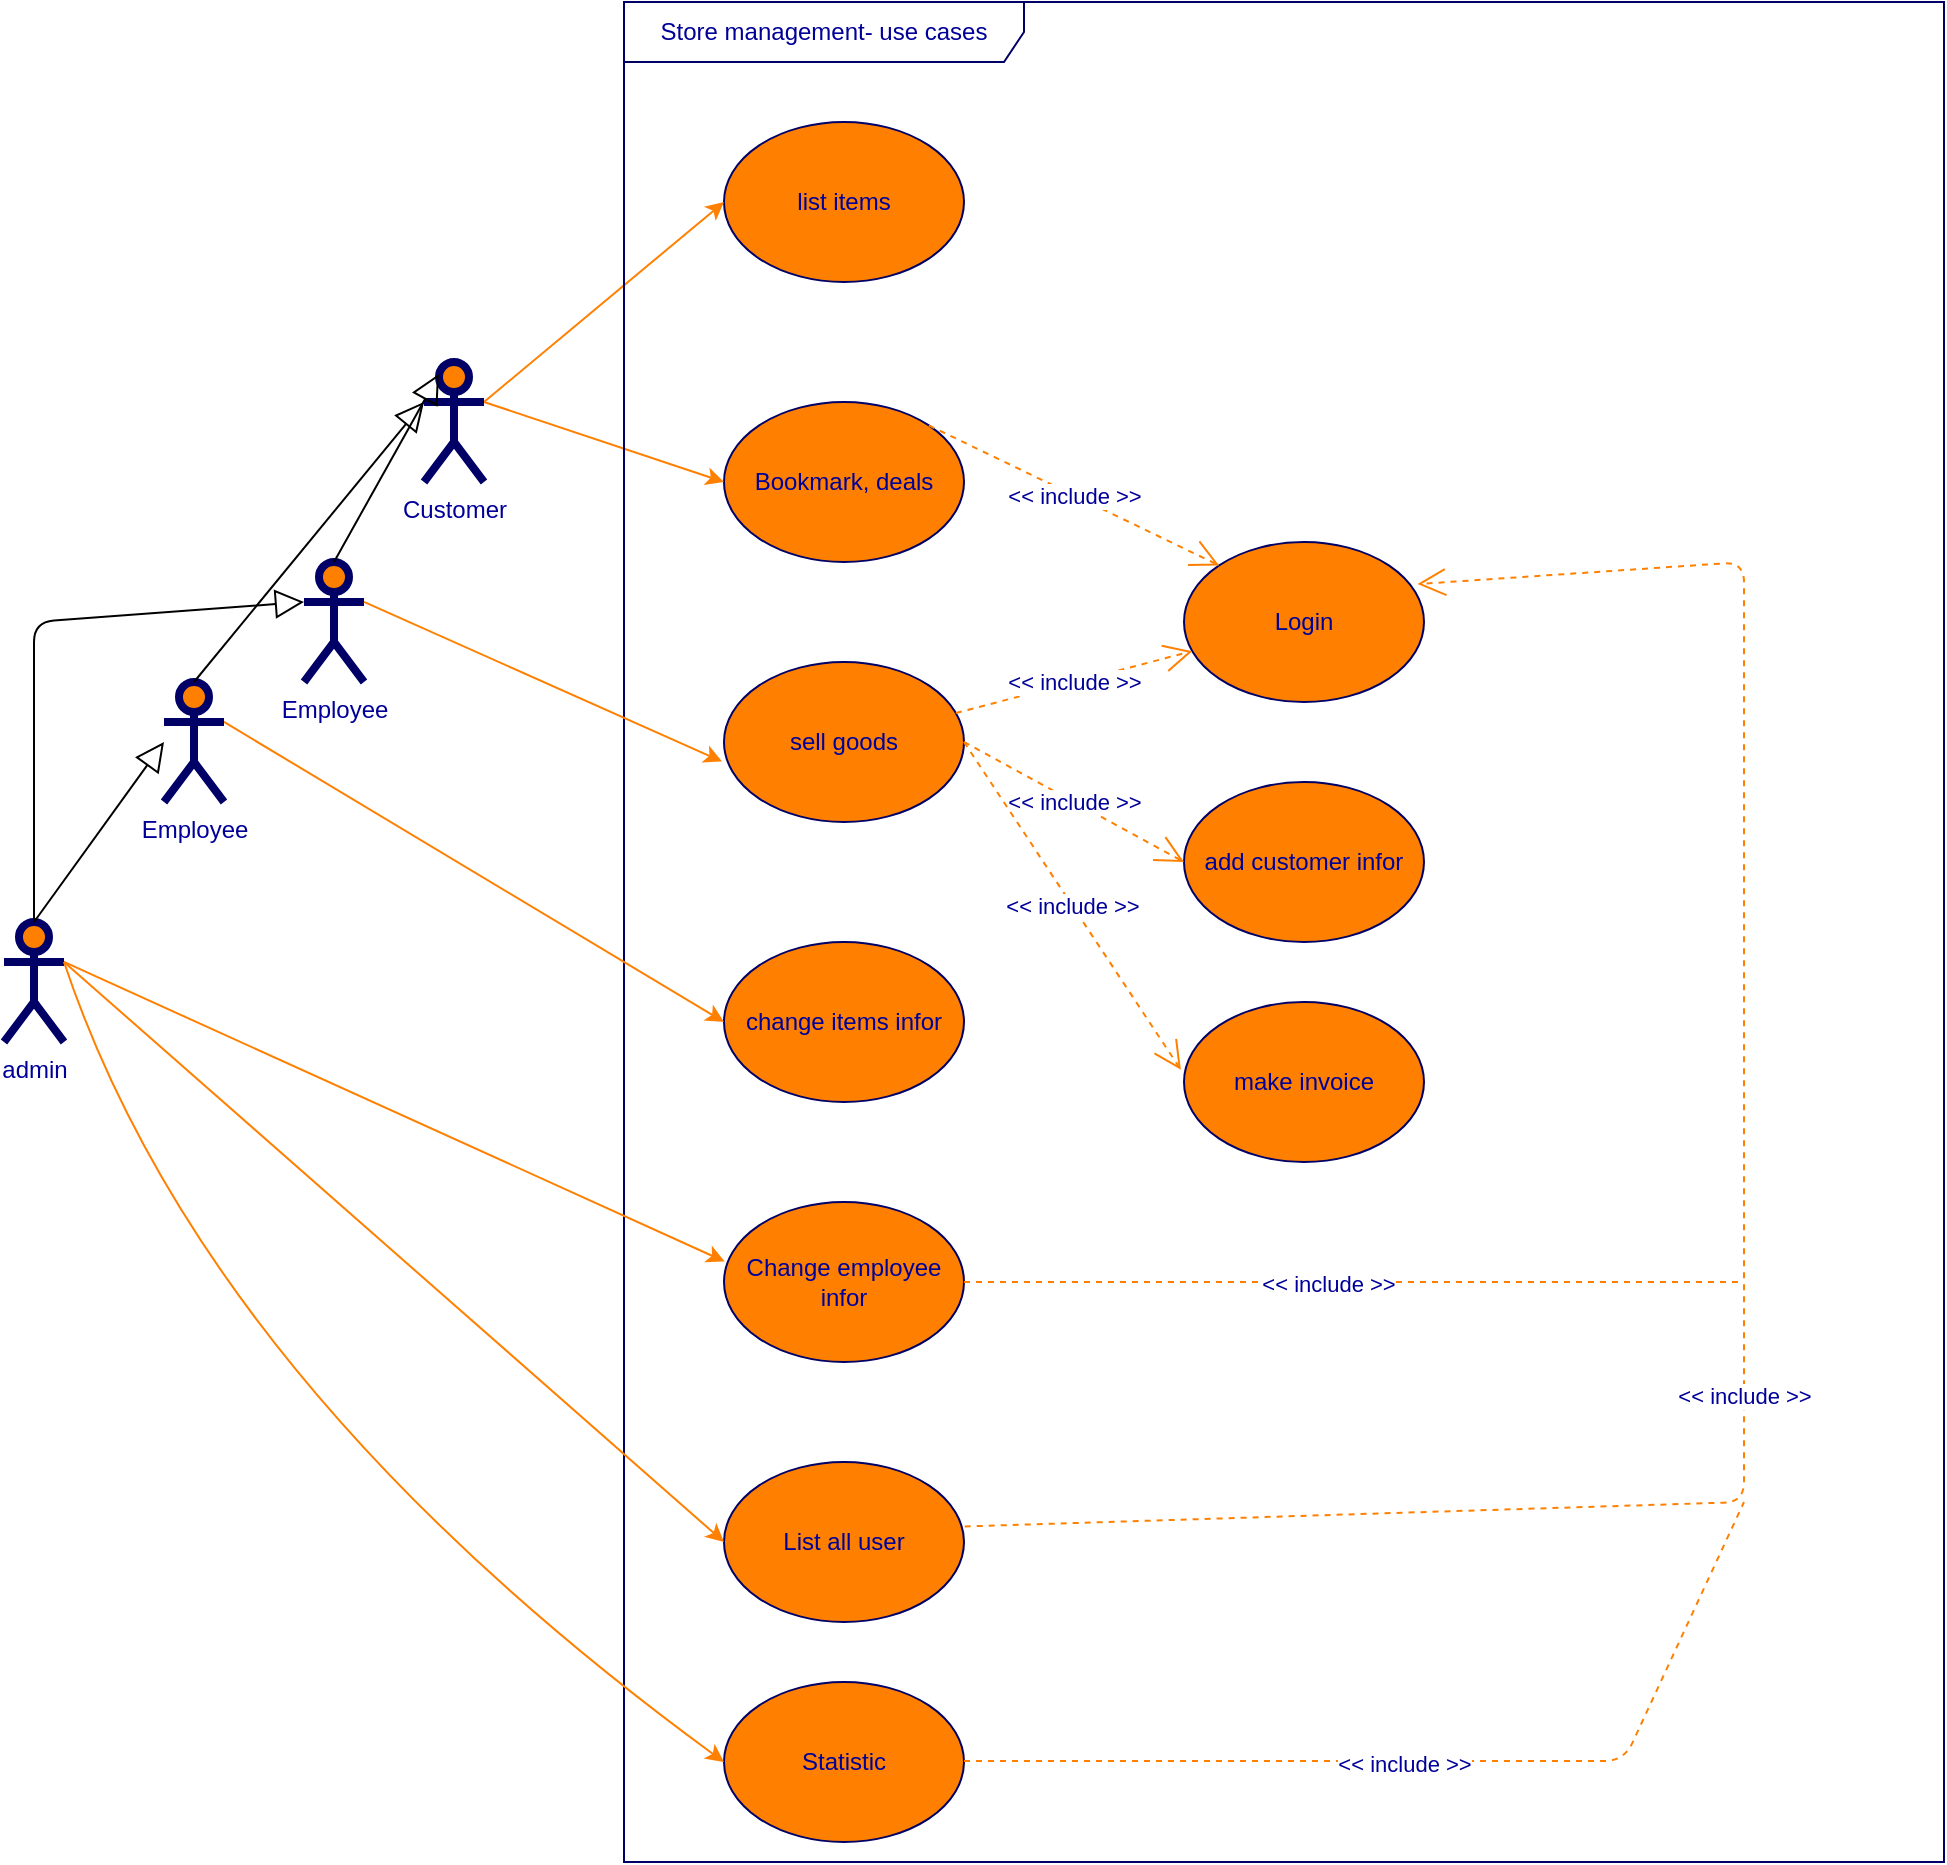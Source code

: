 <mxfile version="15.3.7" type="github"><diagram id="1cee9afd-dcdd-cf27-cb82-50d77dad4855" name="Page-1"><mxGraphModel dx="1888" dy="1656" grid="1" gridSize="10" guides="1" tooltips="1" connect="1" arrows="1" fold="1" page="1" pageScale="1" pageWidth="850" pageHeight="1100" math="0" shadow="0"><root><mxCell id="0"/><mxCell id="1" parent="0"/><mxCell id="c1cb8d76720eaeb-1" value="list items" style="ellipse;whiteSpace=wrap;html=1;fillColor=#FF8000;strokeColor=#000066;fontColor=#000099;" parent="1" vertex="1"><mxGeometry x="180" y="-80" width="120" height="80" as="geometry"/></mxCell><mxCell id="c1cb8d76720eaeb-3" value="Bookmark, deals" style="ellipse;whiteSpace=wrap;html=1;fillColor=#FF8000;strokeColor=#000066;fontColor=#000099;" parent="1" vertex="1"><mxGeometry x="180" y="60" width="120" height="80" as="geometry"/></mxCell><mxCell id="c1cb8d76720eaeb-5" value="Login" style="ellipse;whiteSpace=wrap;html=1;fillColor=#FF8000;strokeColor=#000066;fontColor=#000099;" parent="1" vertex="1"><mxGeometry x="410" y="130" width="120" height="80" as="geometry"/></mxCell><mxCell id="c1cb8d76720eaeb-6" value="change items infor" style="ellipse;whiteSpace=wrap;html=1;fillColor=#FF8000;strokeColor=#000066;fontColor=#000099;" parent="1" vertex="1"><mxGeometry x="180" y="330" width="120" height="80" as="geometry"/></mxCell><mxCell id="c1cb8d76720eaeb-10" style="html=1;exitX=1;exitY=0.333;exitPerimeter=0;entryX=0;entryY=0.5;jettySize=auto;orthogonalLoop=1;fillColor=#f8cecc;strokeColor=#FF8000;curved=1;fontColor=#000099;" parent="1" source="c1cb8d76720eaeb-15" target="c1cb8d76720eaeb-1" edge="1"><mxGeometry relative="1" as="geometry"/></mxCell><mxCell id="c1cb8d76720eaeb-13" style="edgeStyle=none;curved=1;html=1;exitX=1;exitY=0.333;exitPerimeter=0;entryX=0;entryY=0.5;jettySize=auto;orthogonalLoop=1;strokeColor=#FF8000;fontColor=#000099;" parent="1" source="c1cb8d76720eaeb-15" target="c1cb8d76720eaeb-3" edge="1"><mxGeometry relative="1" as="geometry"/></mxCell><mxCell id="c1cb8d76720eaeb-15" value="Customer" style="shape=umlActor;verticalLabelPosition=bottom;labelBackgroundColor=#ffffff;verticalAlign=top;html=1;strokeWidth=4;fillColor=#FF8000;strokeColor=#000066;fontColor=#000099;" parent="1" vertex="1"><mxGeometry x="30" y="40" width="30" height="60" as="geometry"/></mxCell><mxCell id="c1cb8d76720eaeb-20" value="Employee" style="shape=umlActor;verticalLabelPosition=bottom;labelBackgroundColor=#ffffff;verticalAlign=top;html=1;strokeWidth=4;fillColor=#FF8000;strokeColor=#000066;fontColor=#000099;" parent="1" vertex="1"><mxGeometry x="-30" y="140" width="30" height="60" as="geometry"/></mxCell><mxCell id="c1cb8d76720eaeb-22" value="Store management- use cases" style="shape=umlFrame;whiteSpace=wrap;html=1;strokeWidth=1;fillColor=none;width=200;height=30;fontColor=#000099;strokeColor=#000066;" parent="1" vertex="1"><mxGeometry x="130" y="-140" width="660" height="930" as="geometry"/></mxCell><mxCell id="c1cb8d76720eaeb-23" value="&amp;lt;&amp;lt; include &amp;gt;&amp;gt;" style="endArrow=open;endSize=12;dashed=1;html=1;exitX=1;exitY=0;entryX=0;entryY=0;fontColor=#000099;strokeColor=#FF8000;entryDx=0;entryDy=0;" parent="1" source="c1cb8d76720eaeb-3" target="c1cb8d76720eaeb-5" edge="1"><mxGeometry width="160" relative="1" as="geometry"><mxPoint x="495" y="395" as="sourcePoint"/><mxPoint x="485" y="125" as="targetPoint"/></mxGeometry></mxCell><mxCell id="c1cb8d76720eaeb-26" value="sell goods" style="ellipse;whiteSpace=wrap;html=1;fillColor=#FF8000;strokeColor=#000066;fontColor=#000099;" parent="1" vertex="1"><mxGeometry x="180" y="190" width="120" height="80" as="geometry"/></mxCell><mxCell id="BCp09lpTjPHIo2bbOKOB-1" value="&amp;lt;&amp;lt; include &amp;gt;&amp;gt;" style="endArrow=open;endSize=12;dashed=1;html=1;fontColor=#000099;strokeColor=#FF8000;" parent="1" source="c1cb8d76720eaeb-26" target="c1cb8d76720eaeb-5" edge="1"><mxGeometry width="160" relative="1" as="geometry"><mxPoint x="357.426" y="206.716" as="sourcePoint"/><mxPoint x="410" y="200" as="targetPoint"/><Array as="points"/></mxGeometry></mxCell><mxCell id="BCp09lpTjPHIo2bbOKOB-2" value="add customer infor" style="ellipse;whiteSpace=wrap;html=1;fillColor=#FF8000;strokeColor=#000066;fontColor=#000099;" parent="1" vertex="1"><mxGeometry x="410" y="250" width="120" height="80" as="geometry"/></mxCell><mxCell id="BCp09lpTjPHIo2bbOKOB-7" value="make invoice" style="ellipse;whiteSpace=wrap;html=1;fillColor=#FF8000;strokeColor=#000066;fontColor=#000099;" parent="1" vertex="1"><mxGeometry x="410" y="360" width="120" height="80" as="geometry"/></mxCell><mxCell id="BCp09lpTjPHIo2bbOKOB-9" value="&amp;lt;&amp;lt; include &amp;gt;&amp;gt;" style="endArrow=open;endSize=12;dashed=1;html=1;fontColor=#000099;strokeColor=#FF8000;entryX=0;entryY=0.5;entryDx=0;entryDy=0;exitX=1;exitY=0.5;exitDx=0;exitDy=0;" parent="1" source="c1cb8d76720eaeb-26" target="BCp09lpTjPHIo2bbOKOB-2" edge="1"><mxGeometry width="160" relative="1" as="geometry"><mxPoint x="370.75" y="450.24" as="sourcePoint"/><mxPoint x="470" y="290" as="targetPoint"/><Array as="points"/></mxGeometry></mxCell><mxCell id="BCp09lpTjPHIo2bbOKOB-10" value="&amp;lt;&amp;lt; include &amp;gt;&amp;gt;" style="endArrow=open;endSize=12;dashed=1;html=1;exitX=1;exitY=0.5;entryX=-0.013;entryY=0.423;fontColor=#000099;strokeColor=#FF8000;exitDx=0;exitDy=0;entryDx=0;entryDy=0;entryPerimeter=0;" parent="1" source="c1cb8d76720eaeb-26" target="BCp09lpTjPHIo2bbOKOB-7" edge="1"><mxGeometry width="160" relative="1" as="geometry"><mxPoint x="383.32" y="353.52" as="sourcePoint"/><mxPoint x="522.574" y="183.284" as="targetPoint"/><Array as="points"/></mxGeometry></mxCell><mxCell id="BCp09lpTjPHIo2bbOKOB-11" value="Change employee infor" style="ellipse;whiteSpace=wrap;html=1;fillColor=#FF8000;strokeColor=#000066;fontColor=#000099;" parent="1" vertex="1"><mxGeometry x="180" y="460" width="120" height="80" as="geometry"/></mxCell><mxCell id="BCp09lpTjPHIo2bbOKOB-14" value="List all user" style="ellipse;whiteSpace=wrap;html=1;fillColor=#FF8000;strokeColor=#000066;fontColor=#000099;" parent="1" vertex="1"><mxGeometry x="180" y="590" width="120" height="80" as="geometry"/></mxCell><mxCell id="BCp09lpTjPHIo2bbOKOB-16" value="" style="endArrow=block;endFill=0;endSize=12;html=1;entryX=0.25;entryY=0.1;entryDx=0;entryDy=0;entryPerimeter=0;exitX=0.5;exitY=0;exitDx=0;exitDy=0;exitPerimeter=0;" parent="1" source="c1cb8d76720eaeb-20" target="c1cb8d76720eaeb-15" edge="1"><mxGeometry width="160" relative="1" as="geometry"><mxPoint x="70" y="269.31" as="sourcePoint"/><mxPoint x="80" y="210" as="targetPoint"/></mxGeometry></mxCell><mxCell id="BCp09lpTjPHIo2bbOKOB-17" value="admin&lt;br&gt;" style="shape=umlActor;verticalLabelPosition=bottom;labelBackgroundColor=#ffffff;verticalAlign=top;html=1;strokeWidth=4;fillColor=#FF8000;strokeColor=#000066;fontColor=#000099;" parent="1" vertex="1"><mxGeometry x="-180" y="320" width="30" height="60" as="geometry"/></mxCell><mxCell id="BCp09lpTjPHIo2bbOKOB-22" value="" style="endArrow=block;endFill=0;endSize=12;html=1;exitX=0.5;exitY=0;exitDx=0;exitDy=0;exitPerimeter=0;" parent="1" source="BCp09lpTjPHIo2bbOKOB-17" edge="1"><mxGeometry width="160" relative="1" as="geometry"><mxPoint x="20" y="500" as="sourcePoint"/><mxPoint x="-100" y="230" as="targetPoint"/></mxGeometry></mxCell><mxCell id="BCp09lpTjPHIo2bbOKOB-23" style="edgeStyle=none;curved=1;html=1;entryX=-0.008;entryY=0.622;jettySize=auto;orthogonalLoop=1;strokeColor=#FF8000;fontColor=#000099;entryDx=0;entryDy=0;entryPerimeter=0;exitX=1;exitY=0.333;exitDx=0;exitDy=0;exitPerimeter=0;" parent="1" source="c1cb8d76720eaeb-20" target="c1cb8d76720eaeb-26" edge="1"><mxGeometry relative="1" as="geometry"><mxPoint x="-30" y="270" as="sourcePoint"/><mxPoint x="160.0" y="380" as="targetPoint"/></mxGeometry></mxCell><mxCell id="BCp09lpTjPHIo2bbOKOB-24" style="edgeStyle=none;curved=1;html=1;exitX=1;exitY=0.333;exitPerimeter=0;jettySize=auto;orthogonalLoop=1;strokeColor=#FF8000;fontColor=#000099;entryX=0;entryY=0.5;entryDx=0;entryDy=0;exitDx=0;exitDy=0;startArrow=none;" parent="1" source="BCp09lpTjPHIo2bbOKOB-34" target="c1cb8d76720eaeb-6" edge="1"><mxGeometry relative="1" as="geometry"><mxPoint x="30" y="549.24" as="sourcePoint"/><mxPoint x="200" y="470" as="targetPoint"/></mxGeometry></mxCell><mxCell id="BCp09lpTjPHIo2bbOKOB-25" style="edgeStyle=none;curved=1;html=1;exitX=1;exitY=0.333;exitPerimeter=0;entryX=0.003;entryY=0.372;jettySize=auto;orthogonalLoop=1;strokeColor=#FF8000;fontColor=#000099;entryDx=0;entryDy=0;entryPerimeter=0;exitDx=0;exitDy=0;" parent="1" source="BCp09lpTjPHIo2bbOKOB-17" target="BCp09lpTjPHIo2bbOKOB-11" edge="1"><mxGeometry relative="1" as="geometry"><mxPoint x="30" y="550.24" as="sourcePoint"/><mxPoint x="179.04" y="550" as="targetPoint"/></mxGeometry></mxCell><mxCell id="BCp09lpTjPHIo2bbOKOB-26" style="edgeStyle=none;curved=1;html=1;entryX=0;entryY=0.5;jettySize=auto;orthogonalLoop=1;strokeColor=#FF8000;fontColor=#000099;entryDx=0;entryDy=0;exitX=1;exitY=0.333;exitDx=0;exitDy=0;exitPerimeter=0;" parent="1" source="BCp09lpTjPHIo2bbOKOB-17" target="BCp09lpTjPHIo2bbOKOB-14" edge="1"><mxGeometry relative="1" as="geometry"><mxPoint x="-150" y="380" as="sourcePoint"/><mxPoint x="190.36" y="589.52" as="targetPoint"/></mxGeometry></mxCell><mxCell id="BCp09lpTjPHIo2bbOKOB-27" value="&amp;lt;&amp;lt; include &amp;gt;&amp;gt;" style="endArrow=none;endSize=12;dashed=1;html=1;fontColor=#000099;strokeColor=#FF8000;exitX=1;exitY=0.5;exitDx=0;exitDy=0;endFill=0;" parent="1" source="BCp09lpTjPHIo2bbOKOB-11" edge="1"><mxGeometry x="-0.07" width="160" relative="1" as="geometry"><mxPoint x="319.997" y="562.49" as="sourcePoint"/><mxPoint x="690" y="500" as="targetPoint"/><Array as="points"><mxPoint x="630" y="500"/></Array><mxPoint y="1" as="offset"/></mxGeometry></mxCell><mxCell id="BCp09lpTjPHIo2bbOKOB-28" value="&amp;lt;&amp;lt; include &amp;gt;&amp;gt;" style="endArrow=open;endSize=12;dashed=1;html=1;entryX=0.973;entryY=0.263;fontColor=#000099;strokeColor=#FF8000;entryDx=0;entryDy=0;entryPerimeter=0;exitX=1.003;exitY=0.403;exitDx=0;exitDy=0;exitPerimeter=0;" parent="1" source="BCp09lpTjPHIo2bbOKOB-14" target="c1cb8d76720eaeb-5" edge="1"><mxGeometry x="-0.134" width="160" relative="1" as="geometry"><mxPoint x="320" y="660" as="sourcePoint"/><mxPoint x="510.84" y="187.44" as="targetPoint"/><Array as="points"><mxPoint x="690" y="610"/><mxPoint x="690" y="140"/></Array><mxPoint as="offset"/></mxGeometry></mxCell><mxCell id="BCp09lpTjPHIo2bbOKOB-34" value="Employee" style="shape=umlActor;verticalLabelPosition=bottom;labelBackgroundColor=#ffffff;verticalAlign=top;html=1;strokeWidth=4;fillColor=#FF8000;strokeColor=#000066;fontColor=#000099;" parent="1" vertex="1"><mxGeometry x="-100" y="200" width="30" height="60" as="geometry"/></mxCell><mxCell id="BCp09lpTjPHIo2bbOKOB-36" value="" style="endArrow=block;endFill=0;endSize=12;html=1;entryX=0;entryY=0.333;entryDx=0;entryDy=0;entryPerimeter=0;exitX=0.5;exitY=0;exitDx=0;exitDy=0;exitPerimeter=0;" parent="1" source="BCp09lpTjPHIo2bbOKOB-34" target="c1cb8d76720eaeb-15" edge="1"><mxGeometry width="160" relative="1" as="geometry"><mxPoint x="-10" y="220" as="sourcePoint"/><mxPoint x="-130" y="130" as="targetPoint"/></mxGeometry></mxCell><mxCell id="BCp09lpTjPHIo2bbOKOB-37" value="" style="endArrow=block;endFill=0;endSize=12;html=1;entryX=0;entryY=0.333;entryDx=0;entryDy=0;entryPerimeter=0;exitX=0.5;exitY=0;exitDx=0;exitDy=0;exitPerimeter=0;" parent="1" source="BCp09lpTjPHIo2bbOKOB-17" target="c1cb8d76720eaeb-20" edge="1"><mxGeometry width="160" relative="1" as="geometry"><mxPoint x="30" y="400" as="sourcePoint"/><mxPoint x="-130" y="140" as="targetPoint"/><Array as="points"><mxPoint x="-165" y="170"/></Array></mxGeometry></mxCell><mxCell id="BCp09lpTjPHIo2bbOKOB-39" value="Statistic" style="ellipse;whiteSpace=wrap;html=1;fillColor=#FF8000;strokeColor=#000066;fontColor=#000099;" parent="1" vertex="1"><mxGeometry x="180" y="700" width="120" height="80" as="geometry"/></mxCell><mxCell id="BCp09lpTjPHIo2bbOKOB-40" style="edgeStyle=none;curved=1;html=1;entryX=0;entryY=0.5;jettySize=auto;orthogonalLoop=1;strokeColor=#FF8000;fontColor=#000099;entryDx=0;entryDy=0;exitX=1;exitY=0.333;exitDx=0;exitDy=0;exitPerimeter=0;" parent="1" source="BCp09lpTjPHIo2bbOKOB-17" target="BCp09lpTjPHIo2bbOKOB-39" edge="1"><mxGeometry relative="1" as="geometry"><mxPoint x="-140" y="350" as="sourcePoint"/><mxPoint x="190" y="640" as="targetPoint"/><Array as="points"><mxPoint x="-80" y="550"/></Array></mxGeometry></mxCell><mxCell id="BCp09lpTjPHIo2bbOKOB-42" value="&amp;lt;&amp;lt; include &amp;gt;&amp;gt;" style="endArrow=none;endSize=12;dashed=1;html=1;fontColor=#000099;strokeColor=#FF8000;exitX=1;exitY=0.5;exitDx=0;exitDy=0;endFill=0;" parent="1" edge="1"><mxGeometry x="-0.07" width="160" relative="1" as="geometry"><mxPoint x="300" y="739.5" as="sourcePoint"/><mxPoint x="690" y="610" as="targetPoint"/><Array as="points"><mxPoint x="630" y="739.5"/></Array><mxPoint y="1" as="offset"/></mxGeometry></mxCell></root></mxGraphModel></diagram></mxfile>